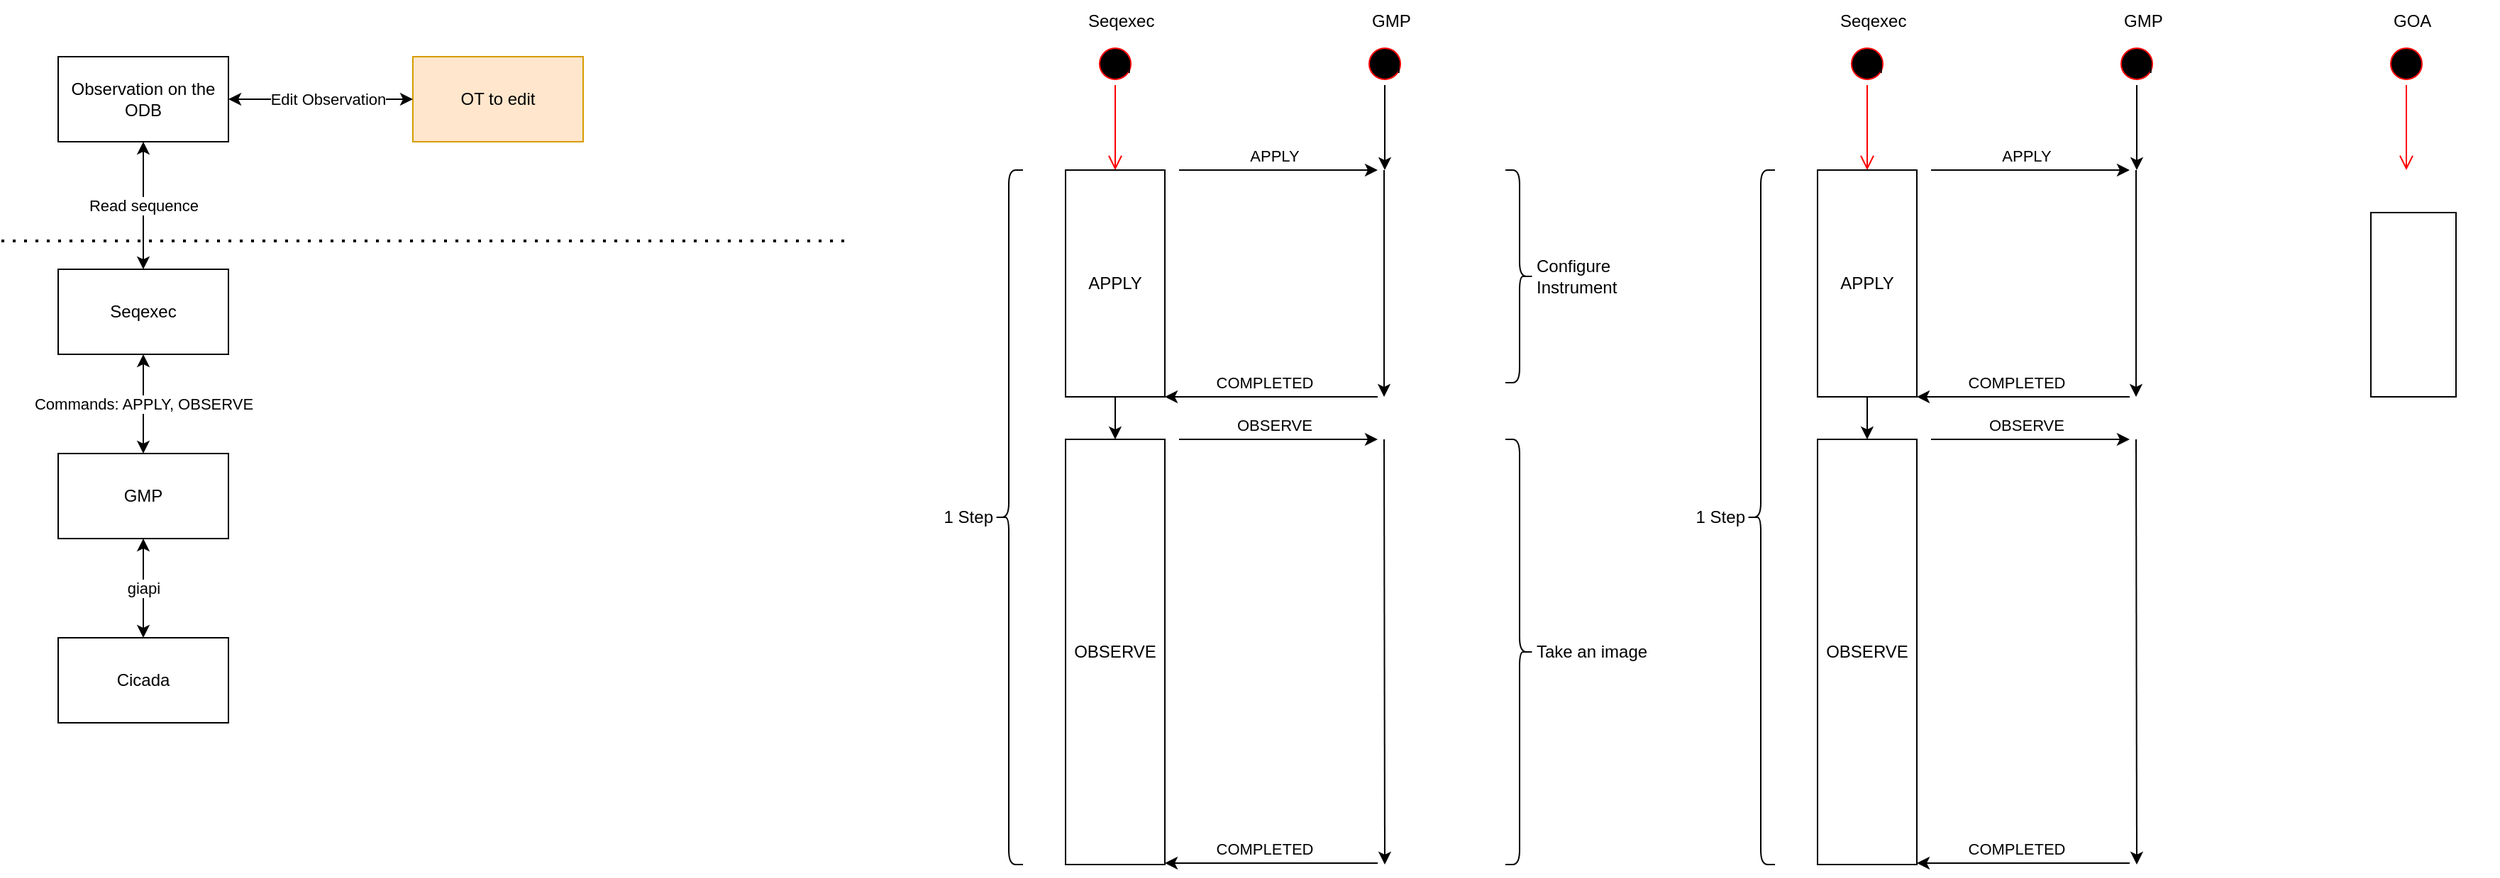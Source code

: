<mxfile version="21.3.2" type="github">
  <diagram name="Page-1" id="wiH8RJTxxt9bn7Bjt54y">
    <mxGraphModel dx="1183" dy="827" grid="1" gridSize="10" guides="1" tooltips="1" connect="1" arrows="1" fold="1" page="1" pageScale="1" pageWidth="3300" pageHeight="4681" math="0" shadow="0">
      <root>
        <mxCell id="0" />
        <mxCell id="1" parent="0" />
        <mxCell id="42H_vZfmSr73_4d-cKj1-1" value="Observation on the ODB" style="rounded=0;whiteSpace=wrap;html=1;" vertex="1" parent="1">
          <mxGeometry x="90" y="60" width="120" height="60" as="geometry" />
        </mxCell>
        <mxCell id="42H_vZfmSr73_4d-cKj1-2" value="OT to edit" style="rounded=0;whiteSpace=wrap;html=1;fillColor=#ffe6cc;strokeColor=#d79b00;" vertex="1" parent="1">
          <mxGeometry x="340" y="60" width="120" height="60" as="geometry" />
        </mxCell>
        <mxCell id="42H_vZfmSr73_4d-cKj1-3" value="" style="endArrow=classic;startArrow=classic;html=1;rounded=0;exitX=1;exitY=0.5;exitDx=0;exitDy=0;" edge="1" parent="1" source="42H_vZfmSr73_4d-cKj1-1">
          <mxGeometry width="50" height="50" relative="1" as="geometry">
            <mxPoint x="290" y="140" as="sourcePoint" />
            <mxPoint x="340" y="90" as="targetPoint" />
          </mxGeometry>
        </mxCell>
        <mxCell id="42H_vZfmSr73_4d-cKj1-4" value="Edit Observation" style="edgeLabel;html=1;align=center;verticalAlign=middle;resizable=0;points=[];" vertex="1" connectable="0" parent="42H_vZfmSr73_4d-cKj1-3">
          <mxGeometry x="-0.231" y="1" relative="1" as="geometry">
            <mxPoint x="20" y="1" as="offset" />
          </mxGeometry>
        </mxCell>
        <mxCell id="42H_vZfmSr73_4d-cKj1-5" value="GMP" style="rounded=0;whiteSpace=wrap;html=1;" vertex="1" parent="1">
          <mxGeometry x="90" y="340" width="120" height="60" as="geometry" />
        </mxCell>
        <mxCell id="42H_vZfmSr73_4d-cKj1-6" value="Seqexec" style="rounded=0;whiteSpace=wrap;html=1;" vertex="1" parent="1">
          <mxGeometry x="90" y="210" width="120" height="60" as="geometry" />
        </mxCell>
        <mxCell id="42H_vZfmSr73_4d-cKj1-7" value="" style="endArrow=none;dashed=1;html=1;dashPattern=1 3;strokeWidth=2;rounded=0;" edge="1" parent="1">
          <mxGeometry width="50" height="50" relative="1" as="geometry">
            <mxPoint x="50" y="190" as="sourcePoint" />
            <mxPoint x="650" y="190" as="targetPoint" />
          </mxGeometry>
        </mxCell>
        <mxCell id="42H_vZfmSr73_4d-cKj1-8" value="Read sequence" style="endArrow=classic;startArrow=classic;html=1;rounded=0;exitX=0.5;exitY=0;exitDx=0;exitDy=0;" edge="1" parent="1" source="42H_vZfmSr73_4d-cKj1-6">
          <mxGeometry width="50" height="50" relative="1" as="geometry">
            <mxPoint x="100" y="170" as="sourcePoint" />
            <mxPoint x="150" y="120" as="targetPoint" />
          </mxGeometry>
        </mxCell>
        <mxCell id="42H_vZfmSr73_4d-cKj1-9" value="Commands: APPLY, OBSERVE" style="endArrow=classic;startArrow=classic;html=1;rounded=0;exitX=0.5;exitY=0;exitDx=0;exitDy=0;" edge="1" parent="1" source="42H_vZfmSr73_4d-cKj1-5">
          <mxGeometry width="50" height="50" relative="1" as="geometry">
            <mxPoint x="100" y="320" as="sourcePoint" />
            <mxPoint x="150" y="270" as="targetPoint" />
          </mxGeometry>
        </mxCell>
        <mxCell id="42H_vZfmSr73_4d-cKj1-10" value="Cicada" style="rounded=0;whiteSpace=wrap;html=1;" vertex="1" parent="1">
          <mxGeometry x="90" y="470" width="120" height="60" as="geometry" />
        </mxCell>
        <mxCell id="42H_vZfmSr73_4d-cKj1-11" value="giapi" style="endArrow=classic;startArrow=classic;html=1;rounded=0;exitX=0.5;exitY=0;exitDx=0;exitDy=0;" edge="1" parent="1" source="42H_vZfmSr73_4d-cKj1-10">
          <mxGeometry width="50" height="50" relative="1" as="geometry">
            <mxPoint x="100" y="450" as="sourcePoint" />
            <mxPoint x="150" y="400" as="targetPoint" />
          </mxGeometry>
        </mxCell>
        <mxCell id="42H_vZfmSr73_4d-cKj1-12" value="Seq" style="ellipse;html=1;shape=startState;fillColor=#000000;strokeColor=#ff0000;" vertex="1" parent="1">
          <mxGeometry x="820" y="50" width="30" height="30" as="geometry" />
        </mxCell>
        <mxCell id="42H_vZfmSr73_4d-cKj1-13" value="" style="edgeStyle=orthogonalEdgeStyle;html=1;verticalAlign=bottom;endArrow=open;endSize=8;strokeColor=#ff0000;rounded=0;entryX=0.5;entryY=0;entryDx=0;entryDy=0;" edge="1" source="42H_vZfmSr73_4d-cKj1-12" parent="1" target="42H_vZfmSr73_4d-cKj1-14">
          <mxGeometry relative="1" as="geometry">
            <mxPoint x="825" y="140" as="targetPoint" />
          </mxGeometry>
        </mxCell>
        <mxCell id="42H_vZfmSr73_4d-cKj1-14" value="APPLY" style="rounded=0;whiteSpace=wrap;html=1;" vertex="1" parent="1">
          <mxGeometry x="800" y="140" width="70" height="160" as="geometry" />
        </mxCell>
        <mxCell id="42H_vZfmSr73_4d-cKj1-15" value="OBSERVE" style="rounded=0;whiteSpace=wrap;html=1;direction=west;" vertex="1" parent="1">
          <mxGeometry x="800" y="330" width="70" height="300" as="geometry" />
        </mxCell>
        <mxCell id="42H_vZfmSr73_4d-cKj1-16" value="1 Step" style="shape=curlyBracket;html=1;rounded=1;labelPosition=left;verticalLabelPosition=middle;align=right;verticalAlign=middle;" vertex="1" parent="1">
          <mxGeometry x="750" y="140" width="20" height="490" as="geometry" />
        </mxCell>
        <mxCell id="42H_vZfmSr73_4d-cKj1-17" value="Seqexec" style="text;strokeColor=none;fillColor=none;align=left;verticalAlign=middle;spacingLeft=4;spacingRight=4;overflow=hidden;points=[[0,0.5],[1,0.5]];portConstraint=eastwest;rotatable=0;whiteSpace=wrap;html=1;" vertex="1" parent="1">
          <mxGeometry x="810" y="20" width="80" height="30" as="geometry" />
        </mxCell>
        <mxCell id="42H_vZfmSr73_4d-cKj1-18" value="" style="endArrow=classic;html=1;rounded=0;" edge="1" parent="1">
          <mxGeometry width="50" height="50" relative="1" as="geometry">
            <mxPoint x="880" y="140" as="sourcePoint" />
            <mxPoint x="1020" y="140" as="targetPoint" />
          </mxGeometry>
        </mxCell>
        <mxCell id="42H_vZfmSr73_4d-cKj1-22" value="APPLY" style="edgeLabel;html=1;align=center;verticalAlign=middle;resizable=0;points=[];" vertex="1" connectable="0" parent="42H_vZfmSr73_4d-cKj1-18">
          <mxGeometry x="0.292" y="-4" relative="1" as="geometry">
            <mxPoint x="-24" y="-14" as="offset" />
          </mxGeometry>
        </mxCell>
        <mxCell id="42H_vZfmSr73_4d-cKj1-20" style="edgeStyle=orthogonalEdgeStyle;rounded=0;orthogonalLoop=1;jettySize=auto;html=1;" edge="1" parent="1" source="42H_vZfmSr73_4d-cKj1-19">
          <mxGeometry relative="1" as="geometry">
            <mxPoint x="1025" y="140" as="targetPoint" />
          </mxGeometry>
        </mxCell>
        <mxCell id="42H_vZfmSr73_4d-cKj1-19" value="Seq" style="ellipse;html=1;shape=startState;fillColor=#000000;strokeColor=#ff0000;" vertex="1" parent="1">
          <mxGeometry x="1010" y="50" width="30" height="30" as="geometry" />
        </mxCell>
        <mxCell id="42H_vZfmSr73_4d-cKj1-21" value="GMP" style="text;strokeColor=none;fillColor=none;align=left;verticalAlign=middle;spacingLeft=4;spacingRight=4;overflow=hidden;points=[[0,0.5],[1,0.5]];portConstraint=eastwest;rotatable=0;whiteSpace=wrap;html=1;" vertex="1" parent="1">
          <mxGeometry x="1010" y="20" width="80" height="30" as="geometry" />
        </mxCell>
        <mxCell id="42H_vZfmSr73_4d-cKj1-23" value="" style="endArrow=classic;html=1;rounded=0;" edge="1" parent="1">
          <mxGeometry width="50" height="50" relative="1" as="geometry">
            <mxPoint x="1024.5" y="140" as="sourcePoint" />
            <mxPoint x="1024.5" y="300" as="targetPoint" />
          </mxGeometry>
        </mxCell>
        <mxCell id="42H_vZfmSr73_4d-cKj1-24" value="" style="endArrow=classic;html=1;rounded=0;entryX=1;entryY=1;entryDx=0;entryDy=0;" edge="1" parent="1" target="42H_vZfmSr73_4d-cKj1-14">
          <mxGeometry width="50" height="50" relative="1" as="geometry">
            <mxPoint x="1020" y="300" as="sourcePoint" />
            <mxPoint x="950" y="290" as="targetPoint" />
          </mxGeometry>
        </mxCell>
        <mxCell id="42H_vZfmSr73_4d-cKj1-25" value="COMPLETED" style="edgeLabel;html=1;align=center;verticalAlign=middle;resizable=0;points=[];" vertex="1" connectable="0" parent="42H_vZfmSr73_4d-cKj1-24">
          <mxGeometry x="0.48" y="4" relative="1" as="geometry">
            <mxPoint x="31" y="-14" as="offset" />
          </mxGeometry>
        </mxCell>
        <mxCell id="42H_vZfmSr73_4d-cKj1-26" value="" style="endArrow=classic;html=1;rounded=0;exitX=0.5;exitY=1;exitDx=0;exitDy=0;entryX=0.5;entryY=1;entryDx=0;entryDy=0;" edge="1" parent="1" source="42H_vZfmSr73_4d-cKj1-14" target="42H_vZfmSr73_4d-cKj1-15">
          <mxGeometry width="50" height="50" relative="1" as="geometry">
            <mxPoint x="900" y="340" as="sourcePoint" />
            <mxPoint x="950" y="290" as="targetPoint" />
          </mxGeometry>
        </mxCell>
        <mxCell id="42H_vZfmSr73_4d-cKj1-27" value="" style="endArrow=classic;html=1;rounded=0;" edge="1" parent="1">
          <mxGeometry width="50" height="50" relative="1" as="geometry">
            <mxPoint x="1024.5" y="330" as="sourcePoint" />
            <mxPoint x="1025" y="630" as="targetPoint" />
          </mxGeometry>
        </mxCell>
        <mxCell id="42H_vZfmSr73_4d-cKj1-28" value="" style="endArrow=classic;html=1;rounded=0;entryX=1;entryY=1;entryDx=0;entryDy=0;" edge="1" parent="1">
          <mxGeometry width="50" height="50" relative="1" as="geometry">
            <mxPoint x="1020" y="629" as="sourcePoint" />
            <mxPoint x="870" y="629" as="targetPoint" />
          </mxGeometry>
        </mxCell>
        <mxCell id="42H_vZfmSr73_4d-cKj1-29" value="COMPLETED" style="edgeLabel;html=1;align=center;verticalAlign=middle;resizable=0;points=[];" vertex="1" connectable="0" parent="42H_vZfmSr73_4d-cKj1-28">
          <mxGeometry x="0.48" y="4" relative="1" as="geometry">
            <mxPoint x="31" y="-14" as="offset" />
          </mxGeometry>
        </mxCell>
        <mxCell id="42H_vZfmSr73_4d-cKj1-30" value="" style="endArrow=classic;html=1;rounded=0;" edge="1" parent="1">
          <mxGeometry width="50" height="50" relative="1" as="geometry">
            <mxPoint x="880" y="330" as="sourcePoint" />
            <mxPoint x="1020" y="330" as="targetPoint" />
          </mxGeometry>
        </mxCell>
        <mxCell id="42H_vZfmSr73_4d-cKj1-31" value="OBSERVE" style="edgeLabel;html=1;align=center;verticalAlign=middle;resizable=0;points=[];" vertex="1" connectable="0" parent="42H_vZfmSr73_4d-cKj1-30">
          <mxGeometry x="0.292" y="-4" relative="1" as="geometry">
            <mxPoint x="-24" y="-14" as="offset" />
          </mxGeometry>
        </mxCell>
        <mxCell id="42H_vZfmSr73_4d-cKj1-32" value="Configure Instrument" style="shape=curlyBracket;whiteSpace=wrap;html=1;rounded=1;flipH=1;labelPosition=right;verticalLabelPosition=middle;align=left;verticalAlign=middle;" vertex="1" parent="1">
          <mxGeometry x="1110" y="140" width="20" height="150" as="geometry" />
        </mxCell>
        <mxCell id="42H_vZfmSr73_4d-cKj1-33" value="Take an image" style="shape=curlyBracket;html=1;rounded=1;flipH=1;labelPosition=right;verticalLabelPosition=middle;align=left;verticalAlign=middle;" vertex="1" parent="1">
          <mxGeometry x="1110" y="330" width="20" height="300" as="geometry" />
        </mxCell>
        <mxCell id="42H_vZfmSr73_4d-cKj1-58" value="Seq" style="ellipse;html=1;shape=startState;fillColor=#000000;strokeColor=#ff0000;" vertex="1" parent="1">
          <mxGeometry x="1350" y="50" width="30" height="30" as="geometry" />
        </mxCell>
        <mxCell id="42H_vZfmSr73_4d-cKj1-59" value="" style="edgeStyle=orthogonalEdgeStyle;html=1;verticalAlign=bottom;endArrow=open;endSize=8;strokeColor=#ff0000;rounded=0;entryX=0.5;entryY=0;entryDx=0;entryDy=0;" edge="1" source="42H_vZfmSr73_4d-cKj1-58" target="42H_vZfmSr73_4d-cKj1-60" parent="1">
          <mxGeometry relative="1" as="geometry">
            <mxPoint x="1355" y="140" as="targetPoint" />
          </mxGeometry>
        </mxCell>
        <mxCell id="42H_vZfmSr73_4d-cKj1-60" value="APPLY" style="rounded=0;whiteSpace=wrap;html=1;" vertex="1" parent="1">
          <mxGeometry x="1330" y="140" width="70" height="160" as="geometry" />
        </mxCell>
        <mxCell id="42H_vZfmSr73_4d-cKj1-61" value="OBSERVE" style="rounded=0;whiteSpace=wrap;html=1;direction=west;" vertex="1" parent="1">
          <mxGeometry x="1330" y="330" width="70" height="300" as="geometry" />
        </mxCell>
        <mxCell id="42H_vZfmSr73_4d-cKj1-62" value="1 Step" style="shape=curlyBracket;html=1;rounded=1;labelPosition=left;verticalLabelPosition=middle;align=right;verticalAlign=middle;" vertex="1" parent="1">
          <mxGeometry x="1280" y="140" width="20" height="490" as="geometry" />
        </mxCell>
        <mxCell id="42H_vZfmSr73_4d-cKj1-63" value="Seqexec" style="text;strokeColor=none;fillColor=none;align=left;verticalAlign=middle;spacingLeft=4;spacingRight=4;overflow=hidden;points=[[0,0.5],[1,0.5]];portConstraint=eastwest;rotatable=0;whiteSpace=wrap;html=1;" vertex="1" parent="1">
          <mxGeometry x="1340" y="20" width="80" height="30" as="geometry" />
        </mxCell>
        <mxCell id="42H_vZfmSr73_4d-cKj1-64" value="" style="endArrow=classic;html=1;rounded=0;" edge="1" parent="1">
          <mxGeometry width="50" height="50" relative="1" as="geometry">
            <mxPoint x="1410" y="140" as="sourcePoint" />
            <mxPoint x="1550" y="140" as="targetPoint" />
          </mxGeometry>
        </mxCell>
        <mxCell id="42H_vZfmSr73_4d-cKj1-65" value="APPLY" style="edgeLabel;html=1;align=center;verticalAlign=middle;resizable=0;points=[];" vertex="1" connectable="0" parent="42H_vZfmSr73_4d-cKj1-64">
          <mxGeometry x="0.292" y="-4" relative="1" as="geometry">
            <mxPoint x="-24" y="-14" as="offset" />
          </mxGeometry>
        </mxCell>
        <mxCell id="42H_vZfmSr73_4d-cKj1-66" style="edgeStyle=orthogonalEdgeStyle;rounded=0;orthogonalLoop=1;jettySize=auto;html=1;" edge="1" source="42H_vZfmSr73_4d-cKj1-67" parent="1">
          <mxGeometry relative="1" as="geometry">
            <mxPoint x="1555" y="140" as="targetPoint" />
          </mxGeometry>
        </mxCell>
        <mxCell id="42H_vZfmSr73_4d-cKj1-67" value="Seq" style="ellipse;html=1;shape=startState;fillColor=#000000;strokeColor=#ff0000;" vertex="1" parent="1">
          <mxGeometry x="1540" y="50" width="30" height="30" as="geometry" />
        </mxCell>
        <mxCell id="42H_vZfmSr73_4d-cKj1-68" value="GMP" style="text;strokeColor=none;fillColor=none;align=left;verticalAlign=middle;spacingLeft=4;spacingRight=4;overflow=hidden;points=[[0,0.5],[1,0.5]];portConstraint=eastwest;rotatable=0;whiteSpace=wrap;html=1;" vertex="1" parent="1">
          <mxGeometry x="1540" y="20" width="80" height="30" as="geometry" />
        </mxCell>
        <mxCell id="42H_vZfmSr73_4d-cKj1-69" value="" style="endArrow=classic;html=1;rounded=0;" edge="1" parent="1">
          <mxGeometry width="50" height="50" relative="1" as="geometry">
            <mxPoint x="1554.5" y="140" as="sourcePoint" />
            <mxPoint x="1554.5" y="300" as="targetPoint" />
          </mxGeometry>
        </mxCell>
        <mxCell id="42H_vZfmSr73_4d-cKj1-70" value="" style="endArrow=classic;html=1;rounded=0;entryX=1;entryY=1;entryDx=0;entryDy=0;" edge="1" target="42H_vZfmSr73_4d-cKj1-60" parent="1">
          <mxGeometry width="50" height="50" relative="1" as="geometry">
            <mxPoint x="1550" y="300" as="sourcePoint" />
            <mxPoint x="1480" y="290" as="targetPoint" />
          </mxGeometry>
        </mxCell>
        <mxCell id="42H_vZfmSr73_4d-cKj1-71" value="COMPLETED" style="edgeLabel;html=1;align=center;verticalAlign=middle;resizable=0;points=[];" vertex="1" connectable="0" parent="42H_vZfmSr73_4d-cKj1-70">
          <mxGeometry x="0.48" y="4" relative="1" as="geometry">
            <mxPoint x="31" y="-14" as="offset" />
          </mxGeometry>
        </mxCell>
        <mxCell id="42H_vZfmSr73_4d-cKj1-72" value="" style="endArrow=classic;html=1;rounded=0;exitX=0.5;exitY=1;exitDx=0;exitDy=0;entryX=0.5;entryY=1;entryDx=0;entryDy=0;" edge="1" source="42H_vZfmSr73_4d-cKj1-60" target="42H_vZfmSr73_4d-cKj1-61" parent="1">
          <mxGeometry width="50" height="50" relative="1" as="geometry">
            <mxPoint x="1430" y="340" as="sourcePoint" />
            <mxPoint x="1480" y="290" as="targetPoint" />
          </mxGeometry>
        </mxCell>
        <mxCell id="42H_vZfmSr73_4d-cKj1-73" value="" style="endArrow=classic;html=1;rounded=0;" edge="1" parent="1">
          <mxGeometry width="50" height="50" relative="1" as="geometry">
            <mxPoint x="1554.5" y="330" as="sourcePoint" />
            <mxPoint x="1555" y="630" as="targetPoint" />
          </mxGeometry>
        </mxCell>
        <mxCell id="42H_vZfmSr73_4d-cKj1-74" value="" style="endArrow=classic;html=1;rounded=0;entryX=1;entryY=1;entryDx=0;entryDy=0;" edge="1" parent="1">
          <mxGeometry width="50" height="50" relative="1" as="geometry">
            <mxPoint x="1550" y="629" as="sourcePoint" />
            <mxPoint x="1400" y="629" as="targetPoint" />
          </mxGeometry>
        </mxCell>
        <mxCell id="42H_vZfmSr73_4d-cKj1-75" value="COMPLETED" style="edgeLabel;html=1;align=center;verticalAlign=middle;resizable=0;points=[];" vertex="1" connectable="0" parent="42H_vZfmSr73_4d-cKj1-74">
          <mxGeometry x="0.48" y="4" relative="1" as="geometry">
            <mxPoint x="31" y="-14" as="offset" />
          </mxGeometry>
        </mxCell>
        <mxCell id="42H_vZfmSr73_4d-cKj1-76" value="" style="endArrow=classic;html=1;rounded=0;" edge="1" parent="1">
          <mxGeometry width="50" height="50" relative="1" as="geometry">
            <mxPoint x="1410" y="330" as="sourcePoint" />
            <mxPoint x="1550" y="330" as="targetPoint" />
          </mxGeometry>
        </mxCell>
        <mxCell id="42H_vZfmSr73_4d-cKj1-77" value="OBSERVE" style="edgeLabel;html=1;align=center;verticalAlign=middle;resizable=0;points=[];" vertex="1" connectable="0" parent="42H_vZfmSr73_4d-cKj1-76">
          <mxGeometry x="0.292" y="-4" relative="1" as="geometry">
            <mxPoint x="-24" y="-14" as="offset" />
          </mxGeometry>
        </mxCell>
        <mxCell id="42H_vZfmSr73_4d-cKj1-80" value="" style="ellipse;html=1;shape=startState;fillColor=#000000;strokeColor=#ff0000;" vertex="1" parent="1">
          <mxGeometry x="1730" y="50" width="30" height="30" as="geometry" />
        </mxCell>
        <mxCell id="42H_vZfmSr73_4d-cKj1-81" value="" style="edgeStyle=orthogonalEdgeStyle;html=1;verticalAlign=bottom;endArrow=open;endSize=8;strokeColor=#ff0000;rounded=0;" edge="1" source="42H_vZfmSr73_4d-cKj1-80" parent="1">
          <mxGeometry relative="1" as="geometry">
            <mxPoint x="1745" y="140" as="targetPoint" />
          </mxGeometry>
        </mxCell>
        <mxCell id="42H_vZfmSr73_4d-cKj1-82" value="GOA" style="text;strokeColor=none;fillColor=none;align=left;verticalAlign=middle;spacingLeft=4;spacingRight=4;overflow=hidden;points=[[0,0.5],[1,0.5]];portConstraint=eastwest;rotatable=0;whiteSpace=wrap;html=1;" vertex="1" parent="1">
          <mxGeometry x="1730" y="20" width="80" height="30" as="geometry" />
        </mxCell>
        <mxCell id="42H_vZfmSr73_4d-cKj1-83" value="" style="rounded=0;whiteSpace=wrap;html=1;" vertex="1" parent="1">
          <mxGeometry x="1720" y="170" width="60" height="130" as="geometry" />
        </mxCell>
      </root>
    </mxGraphModel>
  </diagram>
</mxfile>
